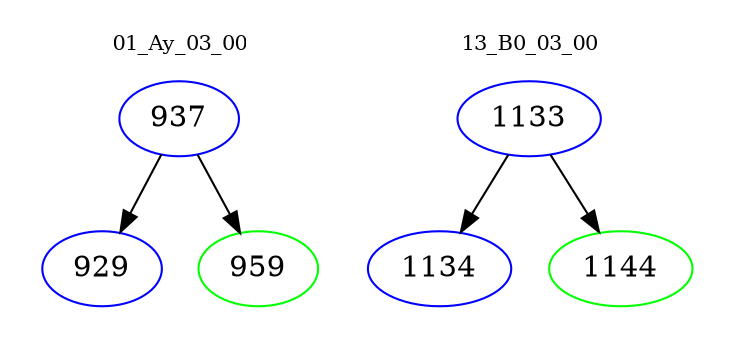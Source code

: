 digraph{
subgraph cluster_0 {
color = white
label = "01_Ay_03_00";
fontsize=10;
T0_937 [label="937", color="blue"]
T0_937 -> T0_929 [color="black"]
T0_929 [label="929", color="blue"]
T0_937 -> T0_959 [color="black"]
T0_959 [label="959", color="green"]
}
subgraph cluster_1 {
color = white
label = "13_B0_03_00";
fontsize=10;
T1_1133 [label="1133", color="blue"]
T1_1133 -> T1_1134 [color="black"]
T1_1134 [label="1134", color="blue"]
T1_1133 -> T1_1144 [color="black"]
T1_1144 [label="1144", color="green"]
}
}
